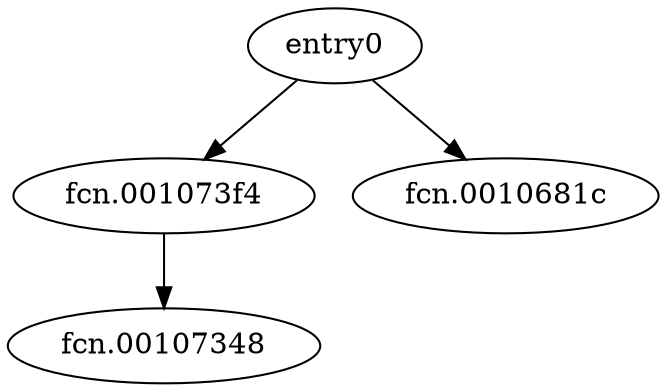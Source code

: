 digraph code {
  "0x00106778" [label="entry0"];
  "0x00106778" -> "0x001073f4";
  "0x001073f4" [label="fcn.001073f4"];
  "0x00106778" -> "0x0010681c";
  "0x0010681c" [label="fcn.0010681c"];
  "0x001073f4" [label="fcn.001073f4"];
  "0x001073f4" -> "0x00107348";
  "0x00107348" [label="fcn.00107348"];
}